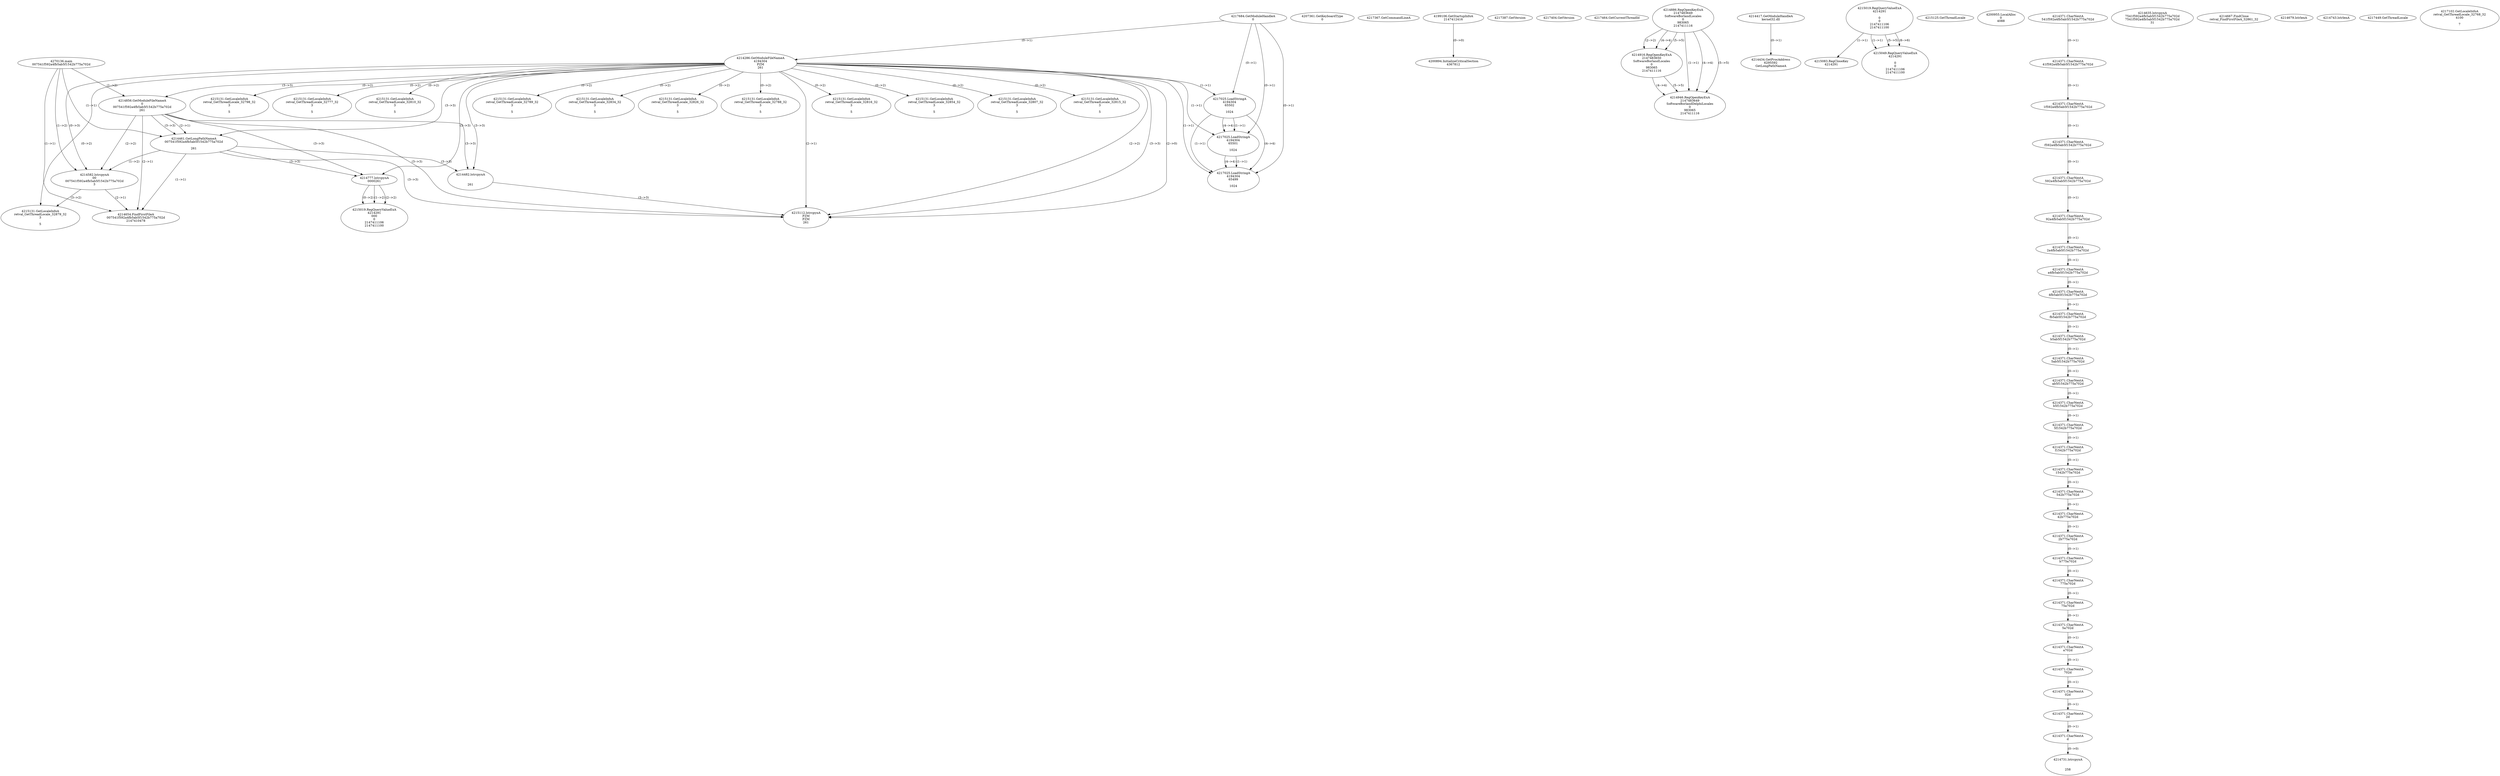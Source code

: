 // Global SCDG with merge call
digraph {
	0 [label="4270136.main
007541f592a4fb5ab5f1542b775a702d"]
	1 [label="4217684.GetModuleHandleA
0"]
	2 [label="4207361.GetKeyboardType
0"]
	3 [label="4217367.GetCommandLineA
"]
	4 [label="4199106.GetStartupInfoA
2147412416"]
	5 [label="4217387.GetVersion
"]
	6 [label="4217404.GetVersion
"]
	7 [label="4217464.GetCurrentThreadId
"]
	8 [label="4214286.GetModuleFileNameA
4194304
PZM
261"]
	1 -> 8 [label="(0-->1)"]
	9 [label="4214856.GetModuleFileNameA
0
007541f592a4fb5ab5f1542b775a702d
261"]
	0 -> 9 [label="(1-->2)"]
	8 -> 9 [label="(3-->3)"]
	10 [label="4214886.RegOpenKeyExA
2147483649
Software\Borland\Locales
0
983065
2147411116"]
	11 [label="4214417.GetModuleHandleA
kernel32.dll"]
	12 [label="4214434.GetProcAddress
6295592
GetLongPathNameA"]
	11 -> 12 [label="(0-->1)"]
	13 [label="4214461.GetLongPathNameA
007541f592a4fb5ab5f1542b775a702d

261"]
	0 -> 13 [label="(1-->1)"]
	9 -> 13 [label="(2-->1)"]
	8 -> 13 [label="(3-->3)"]
	9 -> 13 [label="(3-->3)"]
	14 [label="4214482.lstrcpynA


261"]
	8 -> 14 [label="(3-->3)"]
	9 -> 14 [label="(3-->3)"]
	13 -> 14 [label="(3-->3)"]
	15 [label="4215019.RegQueryValueExA
4214291

0
0
2147411106
2147411100"]
	16 [label="4215083.RegCloseKey
4214291"]
	15 -> 16 [label="(1-->1)"]
	17 [label="4215112.lstrcpynA
PZM
PZM
261"]
	8 -> 17 [label="(2-->1)"]
	8 -> 17 [label="(2-->2)"]
	8 -> 17 [label="(3-->3)"]
	9 -> 17 [label="(3-->3)"]
	13 -> 17 [label="(3-->3)"]
	14 -> 17 [label="(3-->3)"]
	8 -> 17 [label="(2-->0)"]
	18 [label="4215125.GetThreadLocale
"]
	19 [label="4215131.GetLocaleInfoA
retval_GetThreadLocale_32798_32
3

5"]
	8 -> 19 [label="(0-->2)"]
	20 [label="4217025.LoadStringA
4194304
65502

1024"]
	1 -> 20 [label="(0-->1)"]
	8 -> 20 [label="(1-->1)"]
	21 [label="4214916.RegOpenKeyExA
2147483650
Software\Borland\Locales
0
983065
2147411116"]
	10 -> 21 [label="(2-->2)"]
	10 -> 21 [label="(4-->4)"]
	10 -> 21 [label="(5-->5)"]
	22 [label="4214946.RegOpenKeyExA
2147483649
Software\Borland\Delphi\Locales
0
983065
2147411116"]
	10 -> 22 [label="(1-->1)"]
	10 -> 22 [label="(4-->4)"]
	21 -> 22 [label="(4-->4)"]
	10 -> 22 [label="(5-->5)"]
	21 -> 22 [label="(5-->5)"]
	23 [label="4215131.GetLocaleInfoA
retval_GetThreadLocale_32777_32
3

5"]
	8 -> 23 [label="(0-->2)"]
	24 [label="4217025.LoadStringA
4194304
65501

1024"]
	1 -> 24 [label="(0-->1)"]
	8 -> 24 [label="(1-->1)"]
	20 -> 24 [label="(1-->1)"]
	20 -> 24 [label="(4-->4)"]
	25 [label="4200894.InitializeCriticalSection
4367812"]
	4 -> 25 [label="(0-->0)"]
	26 [label="4200955.LocalAlloc
0
4088"]
	27 [label="4215049.RegQueryValueExA
4214291

0
0
2147411106
2147411100"]
	15 -> 27 [label="(1-->1)"]
	15 -> 27 [label="(5-->5)"]
	15 -> 27 [label="(6-->6)"]
	28 [label="4215131.GetLocaleInfoA
retval_GetThreadLocale_32810_32
3

5"]
	8 -> 28 [label="(0-->2)"]
	29 [label="4217025.LoadStringA
4194304
65499

1024"]
	1 -> 29 [label="(0-->1)"]
	8 -> 29 [label="(1-->1)"]
	20 -> 29 [label="(1-->1)"]
	24 -> 29 [label="(1-->1)"]
	20 -> 29 [label="(4-->4)"]
	24 -> 29 [label="(4-->4)"]
	30 [label="4214582.lstrcpynA
00
007541f592a4fb5ab5f1542b775a702d
3"]
	0 -> 30 [label="(1-->2)"]
	9 -> 30 [label="(2-->2)"]
	13 -> 30 [label="(1-->2)"]
	8 -> 30 [label="(0-->3)"]
	31 [label="4214371.CharNextA
541f592a4fb5ab5f1542b775a702d"]
	32 [label="4214371.CharNextA
41f592a4fb5ab5f1542b775a702d"]
	31 -> 32 [label="(0-->1)"]
	33 [label="4214371.CharNextA
1f592a4fb5ab5f1542b775a702d"]
	32 -> 33 [label="(0-->1)"]
	34 [label="4214371.CharNextA
f592a4fb5ab5f1542b775a702d"]
	33 -> 34 [label="(0-->1)"]
	35 [label="4214371.CharNextA
592a4fb5ab5f1542b775a702d"]
	34 -> 35 [label="(0-->1)"]
	36 [label="4214371.CharNextA
92a4fb5ab5f1542b775a702d"]
	35 -> 36 [label="(0-->1)"]
	37 [label="4214371.CharNextA
2a4fb5ab5f1542b775a702d"]
	36 -> 37 [label="(0-->1)"]
	38 [label="4214371.CharNextA
a4fb5ab5f1542b775a702d"]
	37 -> 38 [label="(0-->1)"]
	39 [label="4214371.CharNextA
4fb5ab5f1542b775a702d"]
	38 -> 39 [label="(0-->1)"]
	40 [label="4214371.CharNextA
fb5ab5f1542b775a702d"]
	39 -> 40 [label="(0-->1)"]
	41 [label="4214371.CharNextA
b5ab5f1542b775a702d"]
	40 -> 41 [label="(0-->1)"]
	42 [label="4214371.CharNextA
5ab5f1542b775a702d"]
	41 -> 42 [label="(0-->1)"]
	43 [label="4214371.CharNextA
ab5f1542b775a702d"]
	42 -> 43 [label="(0-->1)"]
	44 [label="4214371.CharNextA
b5f1542b775a702d"]
	43 -> 44 [label="(0-->1)"]
	45 [label="4214371.CharNextA
5f1542b775a702d"]
	44 -> 45 [label="(0-->1)"]
	46 [label="4214371.CharNextA
f1542b775a702d"]
	45 -> 46 [label="(0-->1)"]
	47 [label="4214371.CharNextA
1542b775a702d"]
	46 -> 47 [label="(0-->1)"]
	48 [label="4214371.CharNextA
542b775a702d"]
	47 -> 48 [label="(0-->1)"]
	49 [label="4214371.CharNextA
42b775a702d"]
	48 -> 49 [label="(0-->1)"]
	50 [label="4214371.CharNextA
2b775a702d"]
	49 -> 50 [label="(0-->1)"]
	51 [label="4214371.CharNextA
b775a702d"]
	50 -> 51 [label="(0-->1)"]
	52 [label="4214371.CharNextA
775a702d"]
	51 -> 52 [label="(0-->1)"]
	53 [label="4214371.CharNextA
75a702d"]
	52 -> 53 [label="(0-->1)"]
	54 [label="4214371.CharNextA
5a702d"]
	53 -> 54 [label="(0-->1)"]
	55 [label="4214371.CharNextA
a702d"]
	54 -> 55 [label="(0-->1)"]
	56 [label="4214371.CharNextA
702d"]
	55 -> 56 [label="(0-->1)"]
	57 [label="4214371.CharNextA
02d"]
	56 -> 57 [label="(0-->1)"]
	58 [label="4214371.CharNextA
2d"]
	57 -> 58 [label="(0-->1)"]
	59 [label="4214371.CharNextA
d"]
	58 -> 59 [label="(0-->1)"]
	60 [label="4214635.lstrcpynA
7541f592a4fb5ab5f1542b775a702d
7541f592a4fb5ab5f1542b775a702d
31"]
	61 [label="4214654.FindFirstFileA
007541f592a4fb5ab5f1542b775a702d
2147410478"]
	0 -> 61 [label="(1-->1)"]
	9 -> 61 [label="(2-->1)"]
	13 -> 61 [label="(1-->1)"]
	30 -> 61 [label="(2-->1)"]
	62 [label="4214667.FindClose
retval_FindFirstFileA_32861_32"]
	63 [label="4214679.lstrlenA
"]
	64 [label="4214731.lstrcpynA


258"]
	59 -> 64 [label="(0-->0)"]
	65 [label="4214743.lstrlenA
"]
	66 [label="4214777.lstrcpynA
00\
00\
261"]
	8 -> 66 [label="(3-->3)"]
	9 -> 66 [label="(3-->3)"]
	13 -> 66 [label="(3-->3)"]
	67 [label="4215019.RegQueryValueExA
4214291
00\
0
0
2147411106
2147411100"]
	66 -> 67 [label="(1-->2)"]
	66 -> 67 [label="(2-->2)"]
	66 -> 67 [label="(0-->2)"]
	68 [label="4215131.GetLocaleInfoA
retval_GetThreadLocale_32879_32
3

5"]
	8 -> 68 [label="(0-->2)"]
	30 -> 68 [label="(3-->2)"]
	69 [label="4215131.GetLocaleInfoA
retval_GetThreadLocale_32789_32
3

5"]
	8 -> 69 [label="(0-->2)"]
	70 [label="4215131.GetLocaleInfoA
retval_GetThreadLocale_32834_32
3

5"]
	8 -> 70 [label="(0-->2)"]
	71 [label="4215131.GetLocaleInfoA
retval_GetThreadLocale_32826_32
3

5"]
	8 -> 71 [label="(0-->2)"]
	72 [label="4215131.GetLocaleInfoA
retval_GetThreadLocale_32788_32
3

5"]
	8 -> 72 [label="(0-->2)"]
	73 [label="4215131.GetLocaleInfoA
retval_GetThreadLocale_32816_32
3

5"]
	8 -> 73 [label="(0-->2)"]
	74 [label="4217449.GetThreadLocale
"]
	75 [label="4217102.GetLocaleInfoA
retval_GetThreadLocale_32768_32
4100

7"]
	76 [label="4215131.GetLocaleInfoA
retval_GetThreadLocale_32854_32
3

5"]
	8 -> 76 [label="(0-->2)"]
	77 [label="4215131.GetLocaleInfoA
retval_GetThreadLocale_32807_32
3

5"]
	8 -> 77 [label="(0-->2)"]
	78 [label="4215131.GetLocaleInfoA
retval_GetThreadLocale_32815_32
3

5"]
	8 -> 78 [label="(0-->2)"]
}

